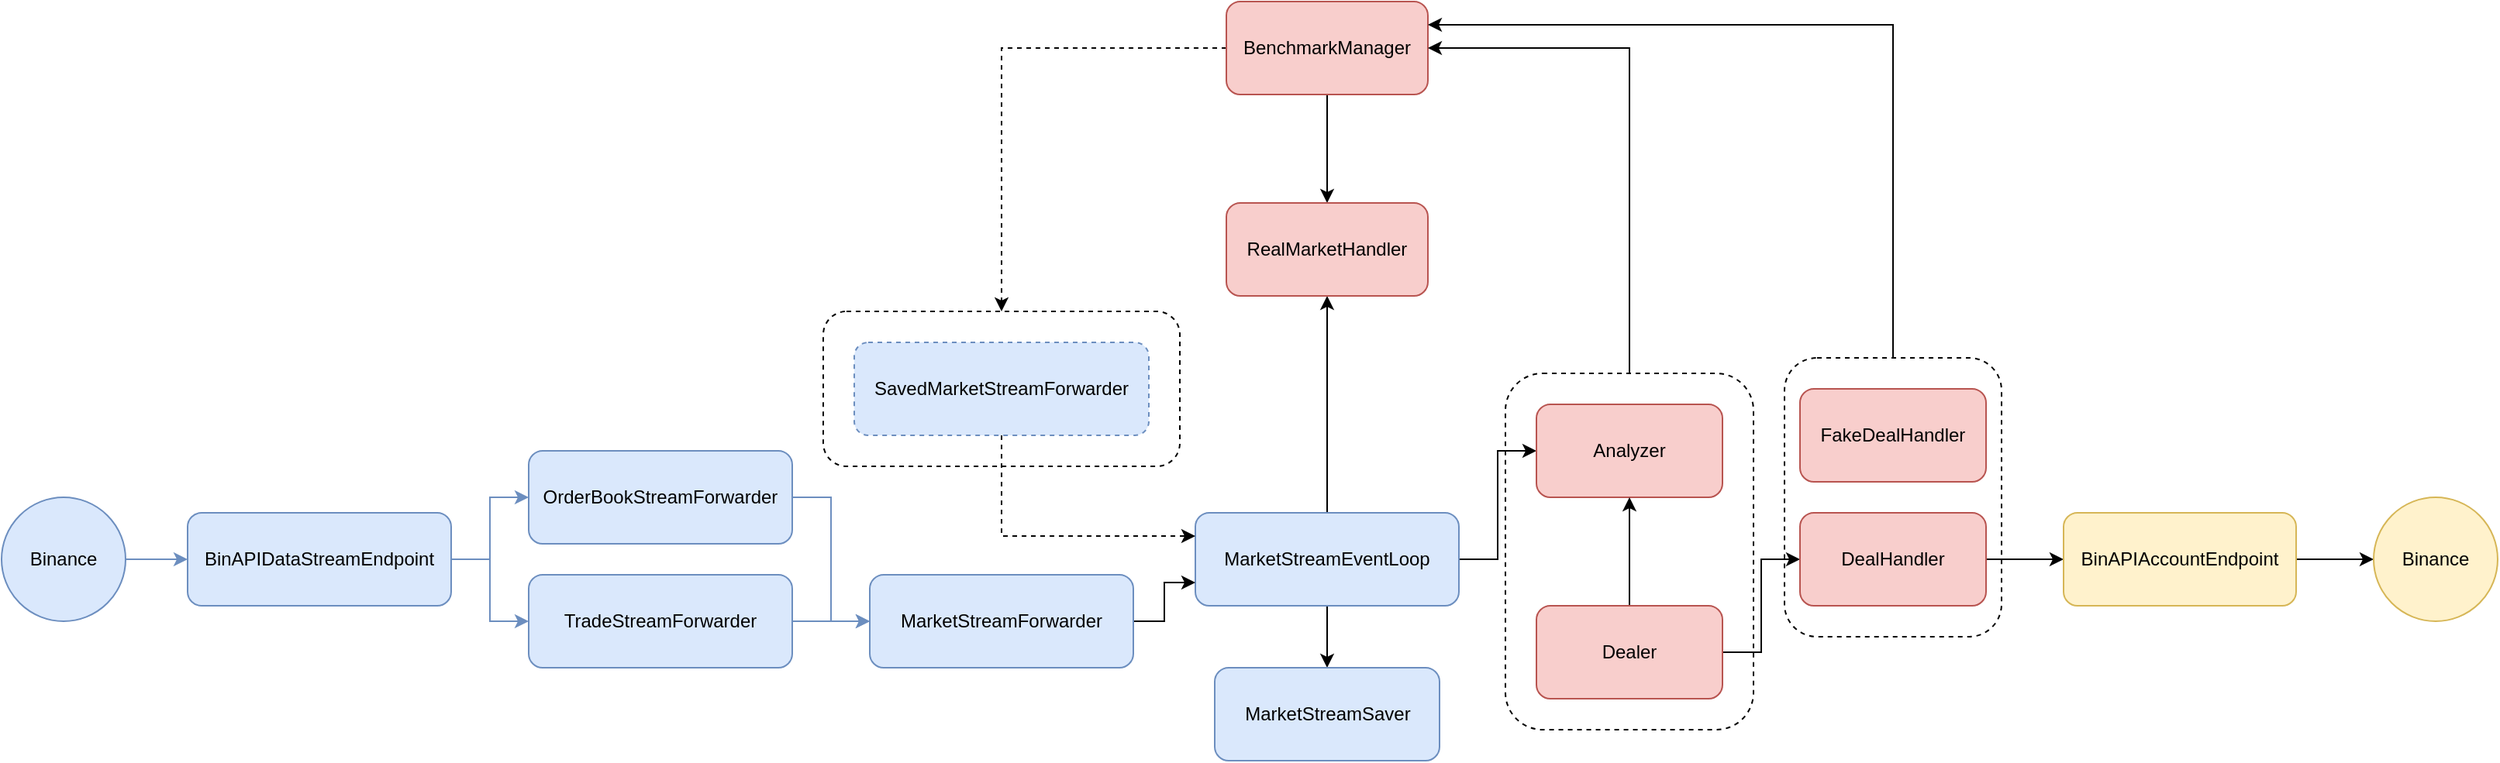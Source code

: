 <mxfile version="22.1.5" type="device">
  <diagram name="Page-1" id="c7488fd3-1785-93aa-aadb-54a6760d102a">
    <mxGraphModel dx="1233" dy="1517" grid="1" gridSize="10" guides="1" tooltips="1" connect="1" arrows="1" fold="1" page="1" pageScale="1" pageWidth="1100" pageHeight="850" background="none" math="0" shadow="0">
      <root>
        <mxCell id="0" />
        <mxCell id="1" parent="0" />
        <mxCell id="GA43ibc58BEPVchB-bz8-3" style="edgeStyle=orthogonalEdgeStyle;rounded=0;orthogonalLoop=1;jettySize=auto;html=1;fillColor=#dae8fc;strokeColor=#6c8ebf;" edge="1" parent="1" source="GA43ibc58BEPVchB-bz8-1" target="GA43ibc58BEPVchB-bz8-2">
          <mxGeometry relative="1" as="geometry" />
        </mxCell>
        <mxCell id="GA43ibc58BEPVchB-bz8-1" value="Binance" style="ellipse;whiteSpace=wrap;html=1;aspect=fixed;fillColor=#dae8fc;strokeColor=#6c8ebf;" vertex="1" parent="1">
          <mxGeometry x="80" y="200" width="80" height="80" as="geometry" />
        </mxCell>
        <mxCell id="GA43ibc58BEPVchB-bz8-10" style="edgeStyle=orthogonalEdgeStyle;rounded=0;orthogonalLoop=1;jettySize=auto;html=1;exitX=1;exitY=0.5;exitDx=0;exitDy=0;entryX=0;entryY=0.5;entryDx=0;entryDy=0;fillColor=#dae8fc;strokeColor=#6c8ebf;" edge="1" parent="1" source="GA43ibc58BEPVchB-bz8-2" target="GA43ibc58BEPVchB-bz8-4">
          <mxGeometry relative="1" as="geometry" />
        </mxCell>
        <mxCell id="GA43ibc58BEPVchB-bz8-11" style="edgeStyle=orthogonalEdgeStyle;rounded=0;orthogonalLoop=1;jettySize=auto;html=1;exitX=1;exitY=0.5;exitDx=0;exitDy=0;entryX=0;entryY=0.5;entryDx=0;entryDy=0;fillColor=#dae8fc;strokeColor=#6c8ebf;" edge="1" parent="1" source="GA43ibc58BEPVchB-bz8-2" target="GA43ibc58BEPVchB-bz8-5">
          <mxGeometry relative="1" as="geometry" />
        </mxCell>
        <mxCell id="GA43ibc58BEPVchB-bz8-2" value="BinAPIDataStreamEndpoint" style="rounded=1;whiteSpace=wrap;html=1;fillColor=#dae8fc;strokeColor=#6c8ebf;" vertex="1" parent="1">
          <mxGeometry x="200" y="210" width="170" height="60" as="geometry" />
        </mxCell>
        <mxCell id="GA43ibc58BEPVchB-bz8-12" style="edgeStyle=orthogonalEdgeStyle;rounded=0;orthogonalLoop=1;jettySize=auto;html=1;exitX=1;exitY=0.5;exitDx=0;exitDy=0;entryX=0;entryY=0.5;entryDx=0;entryDy=0;fillColor=#dae8fc;strokeColor=#6c8ebf;" edge="1" parent="1" source="GA43ibc58BEPVchB-bz8-4" target="GA43ibc58BEPVchB-bz8-7">
          <mxGeometry relative="1" as="geometry" />
        </mxCell>
        <mxCell id="GA43ibc58BEPVchB-bz8-4" value="OrderBookStreamForwarder" style="rounded=1;whiteSpace=wrap;html=1;fillColor=#dae8fc;strokeColor=#6c8ebf;" vertex="1" parent="1">
          <mxGeometry x="420" y="170" width="170" height="60" as="geometry" />
        </mxCell>
        <mxCell id="GA43ibc58BEPVchB-bz8-14" style="edgeStyle=orthogonalEdgeStyle;rounded=0;orthogonalLoop=1;jettySize=auto;html=1;exitX=1;exitY=0.5;exitDx=0;exitDy=0;entryX=0;entryY=0.5;entryDx=0;entryDy=0;fillColor=#dae8fc;strokeColor=#6c8ebf;" edge="1" parent="1" source="GA43ibc58BEPVchB-bz8-5" target="GA43ibc58BEPVchB-bz8-7">
          <mxGeometry relative="1" as="geometry" />
        </mxCell>
        <mxCell id="GA43ibc58BEPVchB-bz8-5" value="TradeStreamForwarder" style="rounded=1;whiteSpace=wrap;html=1;fillColor=#dae8fc;strokeColor=#6c8ebf;" vertex="1" parent="1">
          <mxGeometry x="420" y="250" width="170" height="60" as="geometry" />
        </mxCell>
        <mxCell id="GA43ibc58BEPVchB-bz8-18" style="edgeStyle=orthogonalEdgeStyle;rounded=0;orthogonalLoop=1;jettySize=auto;html=1;entryX=0;entryY=0.5;entryDx=0;entryDy=0;" edge="1" parent="1" source="GA43ibc58BEPVchB-bz8-6" target="GA43ibc58BEPVchB-bz8-16">
          <mxGeometry relative="1" as="geometry" />
        </mxCell>
        <mxCell id="GA43ibc58BEPVchB-bz8-22" style="edgeStyle=orthogonalEdgeStyle;rounded=0;orthogonalLoop=1;jettySize=auto;html=1;exitX=0.5;exitY=1;exitDx=0;exitDy=0;entryX=0.5;entryY=0;entryDx=0;entryDy=0;" edge="1" parent="1" source="GA43ibc58BEPVchB-bz8-6" target="GA43ibc58BEPVchB-bz8-21">
          <mxGeometry relative="1" as="geometry" />
        </mxCell>
        <mxCell id="GA43ibc58BEPVchB-bz8-47" style="edgeStyle=orthogonalEdgeStyle;rounded=0;orthogonalLoop=1;jettySize=auto;html=1;exitX=0.5;exitY=0;exitDx=0;exitDy=0;entryX=0.5;entryY=1;entryDx=0;entryDy=0;" edge="1" parent="1" source="GA43ibc58BEPVchB-bz8-6" target="GA43ibc58BEPVchB-bz8-45">
          <mxGeometry relative="1" as="geometry" />
        </mxCell>
        <mxCell id="GA43ibc58BEPVchB-bz8-6" value="MarketStreamEventLoop" style="rounded=1;whiteSpace=wrap;html=1;fillColor=#dae8fc;strokeColor=#6c8ebf;" vertex="1" parent="1">
          <mxGeometry x="850" y="210" width="170" height="60" as="geometry" />
        </mxCell>
        <mxCell id="GA43ibc58BEPVchB-bz8-15" style="edgeStyle=orthogonalEdgeStyle;rounded=0;orthogonalLoop=1;jettySize=auto;html=1;exitX=1;exitY=0.5;exitDx=0;exitDy=0;entryX=0;entryY=0.75;entryDx=0;entryDy=0;" edge="1" parent="1" source="GA43ibc58BEPVchB-bz8-7" target="GA43ibc58BEPVchB-bz8-6">
          <mxGeometry relative="1" as="geometry" />
        </mxCell>
        <mxCell id="GA43ibc58BEPVchB-bz8-7" value="MarketStreamForwarder" style="rounded=1;whiteSpace=wrap;html=1;fillColor=#dae8fc;strokeColor=#6c8ebf;" vertex="1" parent="1">
          <mxGeometry x="640" y="250" width="170" height="60" as="geometry" />
        </mxCell>
        <mxCell id="GA43ibc58BEPVchB-bz8-16" value="Analyzer" style="rounded=1;whiteSpace=wrap;html=1;fillColor=#f8cecc;strokeColor=#b85450;" vertex="1" parent="1">
          <mxGeometry x="1070" y="140" width="120" height="60" as="geometry" />
        </mxCell>
        <mxCell id="GA43ibc58BEPVchB-bz8-20" style="edgeStyle=orthogonalEdgeStyle;rounded=0;orthogonalLoop=1;jettySize=auto;html=1;exitX=0.5;exitY=0;exitDx=0;exitDy=0;entryX=0.5;entryY=1;entryDx=0;entryDy=0;" edge="1" parent="1" source="GA43ibc58BEPVchB-bz8-17" target="GA43ibc58BEPVchB-bz8-16">
          <mxGeometry relative="1" as="geometry" />
        </mxCell>
        <mxCell id="GA43ibc58BEPVchB-bz8-25" style="edgeStyle=orthogonalEdgeStyle;rounded=0;orthogonalLoop=1;jettySize=auto;html=1;exitX=1;exitY=0.5;exitDx=0;exitDy=0;entryX=0;entryY=0.5;entryDx=0;entryDy=0;" edge="1" parent="1" source="GA43ibc58BEPVchB-bz8-17" target="GA43ibc58BEPVchB-bz8-23">
          <mxGeometry relative="1" as="geometry" />
        </mxCell>
        <mxCell id="GA43ibc58BEPVchB-bz8-17" value="Dealer" style="rounded=1;whiteSpace=wrap;html=1;fillColor=#f8cecc;strokeColor=#b85450;" vertex="1" parent="1">
          <mxGeometry x="1070" y="270" width="120" height="60" as="geometry" />
        </mxCell>
        <mxCell id="GA43ibc58BEPVchB-bz8-21" value="MarketStreamSaver" style="rounded=1;whiteSpace=wrap;html=1;fillColor=#dae8fc;strokeColor=#6c8ebf;" vertex="1" parent="1">
          <mxGeometry x="862.5" y="310" width="145" height="60" as="geometry" />
        </mxCell>
        <mxCell id="GA43ibc58BEPVchB-bz8-27" style="edgeStyle=orthogonalEdgeStyle;rounded=0;orthogonalLoop=1;jettySize=auto;html=1;exitX=1;exitY=0.5;exitDx=0;exitDy=0;entryX=0;entryY=0.5;entryDx=0;entryDy=0;" edge="1" parent="1" source="GA43ibc58BEPVchB-bz8-23" target="GA43ibc58BEPVchB-bz8-26">
          <mxGeometry relative="1" as="geometry" />
        </mxCell>
        <mxCell id="GA43ibc58BEPVchB-bz8-23" value="DealHandler" style="rounded=1;whiteSpace=wrap;html=1;fillColor=#f8cecc;strokeColor=#b85450;" vertex="1" parent="1">
          <mxGeometry x="1240" y="210" width="120" height="60" as="geometry" />
        </mxCell>
        <mxCell id="GA43ibc58BEPVchB-bz8-29" style="edgeStyle=orthogonalEdgeStyle;rounded=0;orthogonalLoop=1;jettySize=auto;html=1;exitX=1;exitY=0.5;exitDx=0;exitDy=0;entryX=0;entryY=0.5;entryDx=0;entryDy=0;" edge="1" parent="1" source="GA43ibc58BEPVchB-bz8-26" target="GA43ibc58BEPVchB-bz8-28">
          <mxGeometry relative="1" as="geometry" />
        </mxCell>
        <mxCell id="GA43ibc58BEPVchB-bz8-26" value="BinAPIAccountEndpoint" style="rounded=1;whiteSpace=wrap;html=1;fillColor=#fff2cc;strokeColor=#d6b656;" vertex="1" parent="1">
          <mxGeometry x="1410" y="210" width="150" height="60" as="geometry" />
        </mxCell>
        <mxCell id="GA43ibc58BEPVchB-bz8-28" value="Binance" style="ellipse;whiteSpace=wrap;html=1;aspect=fixed;fillColor=#fff2cc;strokeColor=#d6b656;" vertex="1" parent="1">
          <mxGeometry x="1610" y="200" width="80" height="80" as="geometry" />
        </mxCell>
        <mxCell id="GA43ibc58BEPVchB-bz8-32" style="edgeStyle=orthogonalEdgeStyle;rounded=0;orthogonalLoop=1;jettySize=auto;html=1;exitX=0.5;exitY=1;exitDx=0;exitDy=0;entryX=0;entryY=0.25;entryDx=0;entryDy=0;dashed=1;" edge="1" parent="1" source="GA43ibc58BEPVchB-bz8-30" target="GA43ibc58BEPVchB-bz8-6">
          <mxGeometry relative="1" as="geometry" />
        </mxCell>
        <mxCell id="GA43ibc58BEPVchB-bz8-30" value="SavedMarketStreamForwarder" style="rounded=1;whiteSpace=wrap;html=1;dashed=1;fillColor=#dae8fc;strokeColor=#6c8ebf;" vertex="1" parent="1">
          <mxGeometry x="630" y="100" width="190" height="60" as="geometry" />
        </mxCell>
        <mxCell id="GA43ibc58BEPVchB-bz8-34" value="" style="rounded=1;whiteSpace=wrap;html=1;dashed=1;fillColor=none;" vertex="1" parent="1">
          <mxGeometry x="610" y="80" width="230" height="100" as="geometry" />
        </mxCell>
        <mxCell id="GA43ibc58BEPVchB-bz8-39" style="edgeStyle=orthogonalEdgeStyle;rounded=0;orthogonalLoop=1;jettySize=auto;html=1;exitX=0;exitY=0.5;exitDx=0;exitDy=0;entryX=0.5;entryY=0;entryDx=0;entryDy=0;dashed=1;" edge="1" parent="1" source="GA43ibc58BEPVchB-bz8-35" target="GA43ibc58BEPVchB-bz8-34">
          <mxGeometry relative="1" as="geometry" />
        </mxCell>
        <mxCell id="GA43ibc58BEPVchB-bz8-48" style="edgeStyle=orthogonalEdgeStyle;rounded=0;orthogonalLoop=1;jettySize=auto;html=1;exitX=0.5;exitY=1;exitDx=0;exitDy=0;entryX=0.5;entryY=0;entryDx=0;entryDy=0;" edge="1" parent="1" source="GA43ibc58BEPVchB-bz8-35" target="GA43ibc58BEPVchB-bz8-45">
          <mxGeometry relative="1" as="geometry" />
        </mxCell>
        <mxCell id="GA43ibc58BEPVchB-bz8-35" value="BenchmarkManager" style="rounded=1;whiteSpace=wrap;html=1;fillColor=#f8cecc;strokeColor=#b85450;" vertex="1" parent="1">
          <mxGeometry x="870" y="-120" width="130" height="60" as="geometry" />
        </mxCell>
        <mxCell id="GA43ibc58BEPVchB-bz8-38" style="edgeStyle=orthogonalEdgeStyle;rounded=0;orthogonalLoop=1;jettySize=auto;html=1;exitX=0.5;exitY=0;exitDx=0;exitDy=0;entryX=1;entryY=0.5;entryDx=0;entryDy=0;" edge="1" parent="1" source="GA43ibc58BEPVchB-bz8-36" target="GA43ibc58BEPVchB-bz8-35">
          <mxGeometry relative="1" as="geometry" />
        </mxCell>
        <mxCell id="GA43ibc58BEPVchB-bz8-36" value="" style="rounded=1;whiteSpace=wrap;html=1;fillColor=none;dashed=1;" vertex="1" parent="1">
          <mxGeometry x="1050" y="120" width="160" height="230" as="geometry" />
        </mxCell>
        <mxCell id="GA43ibc58BEPVchB-bz8-42" value="FakeDealHandler" style="rounded=1;whiteSpace=wrap;html=1;fillColor=#f8cecc;strokeColor=#b85450;" vertex="1" parent="1">
          <mxGeometry x="1240" y="130" width="120" height="60" as="geometry" />
        </mxCell>
        <mxCell id="GA43ibc58BEPVchB-bz8-44" style="edgeStyle=orthogonalEdgeStyle;rounded=0;orthogonalLoop=1;jettySize=auto;html=1;exitX=0.5;exitY=0;exitDx=0;exitDy=0;entryX=1;entryY=0.25;entryDx=0;entryDy=0;" edge="1" parent="1" source="GA43ibc58BEPVchB-bz8-43" target="GA43ibc58BEPVchB-bz8-35">
          <mxGeometry relative="1" as="geometry" />
        </mxCell>
        <mxCell id="GA43ibc58BEPVchB-bz8-43" value="" style="rounded=1;whiteSpace=wrap;html=1;fillColor=none;dashed=1;" vertex="1" parent="1">
          <mxGeometry x="1230" y="110" width="140" height="180" as="geometry" />
        </mxCell>
        <mxCell id="GA43ibc58BEPVchB-bz8-45" value="RealMarketHandler" style="rounded=1;whiteSpace=wrap;html=1;fillColor=#f8cecc;strokeColor=#b85450;" vertex="1" parent="1">
          <mxGeometry x="870" y="10" width="130" height="60" as="geometry" />
        </mxCell>
      </root>
    </mxGraphModel>
  </diagram>
</mxfile>
